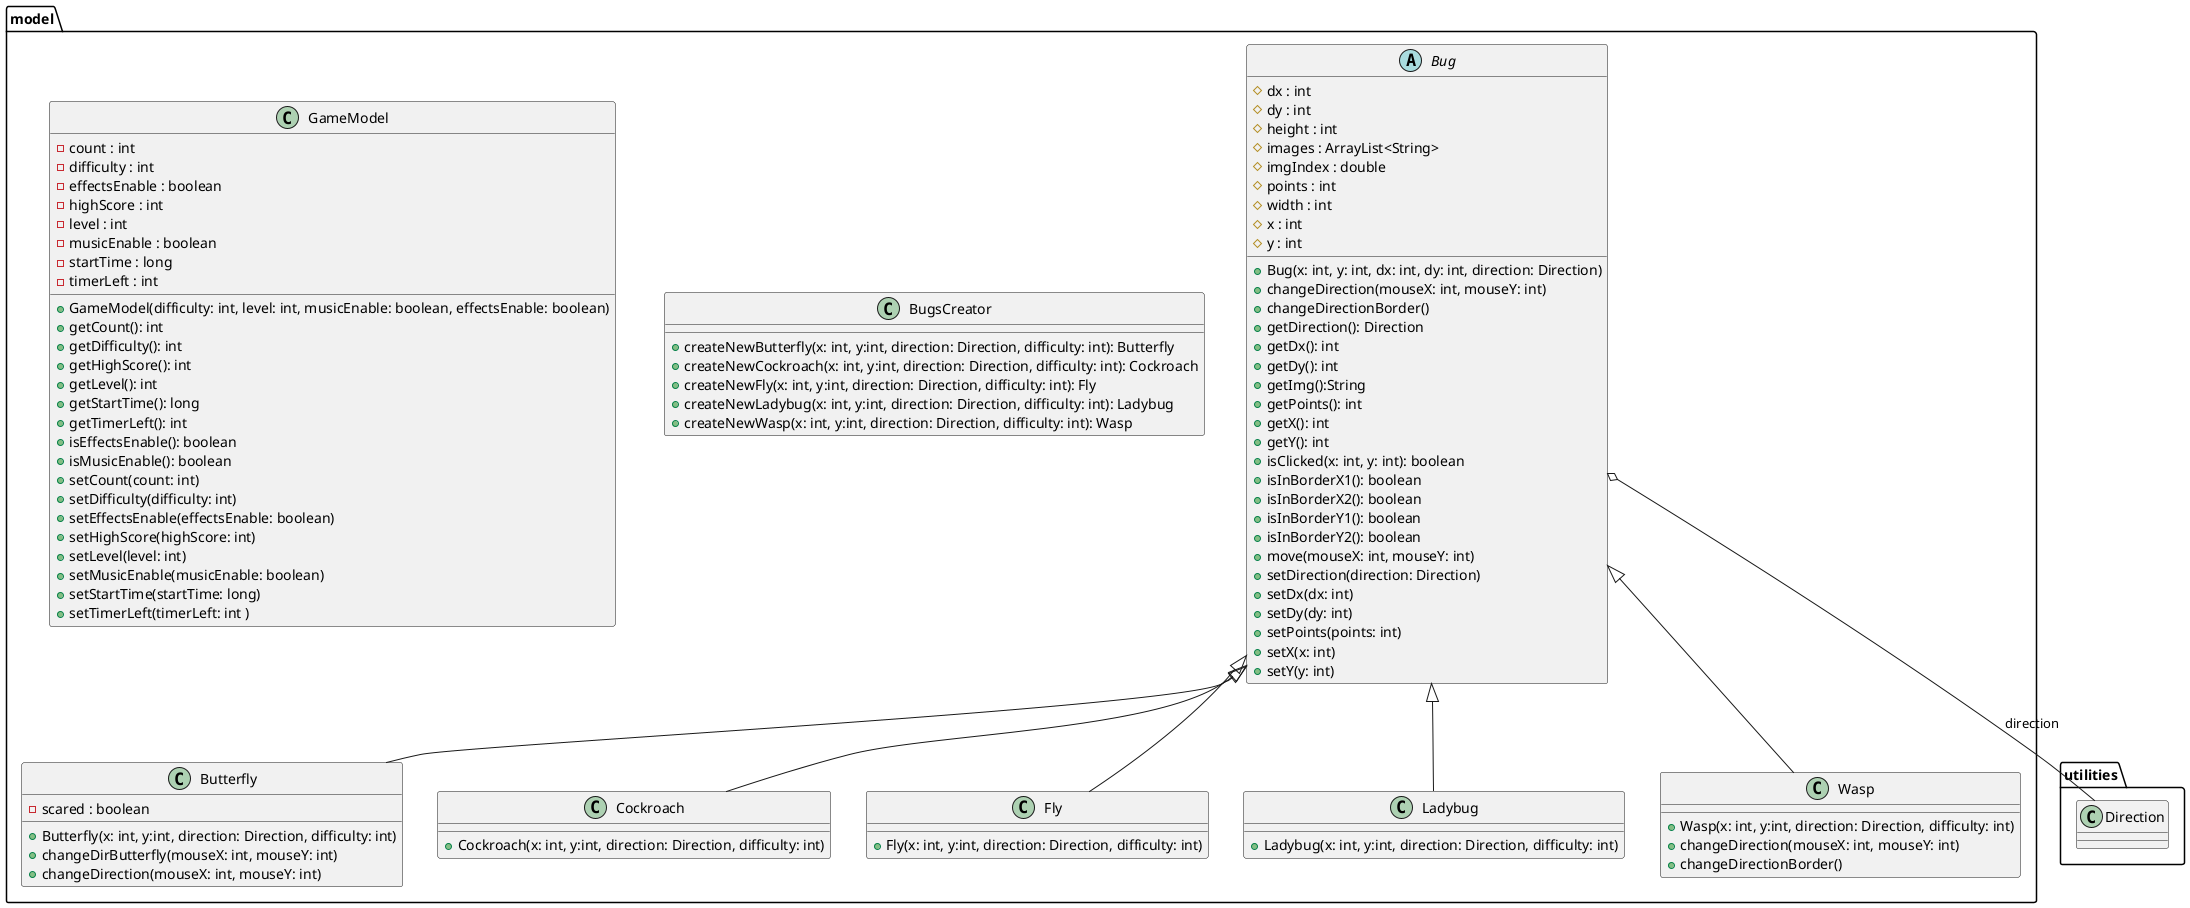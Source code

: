 @startuml

 namespace model {
      abstract class model.Bug {
          # dx : int
          # dy : int
          # height : int
          # images : ArrayList<String>
          # imgIndex : double
          # points : int
          # width : int
          # x : int
          # y : int
          + Bug(x: int, y: int, dx: int, dy: int, direction: Direction)
          + changeDirection(mouseX: int, mouseY: int)
          + changeDirectionBorder()
          + getDirection(): Direction
          + getDx(): int
          + getDy(): int
          + getImg():String
          + getPoints(): int
          + getX(): int
          + getY(): int
          + isClicked(x: int, y: int): boolean
          + isInBorderX1(): boolean
          + isInBorderX2(): boolean
          + isInBorderY1(): boolean
          + isInBorderY2(): boolean
          + move(mouseX: int, mouseY: int)
          + setDirection(direction: Direction)
          + setDx(dx: int)
          + setDy(dy: int)
          + setPoints(points: int)
          + setX(x: int)
          + setY(y: int)
      }
    }
  

  namespace model {
      class model.BugsCreator {
          + createNewButterfly(x: int, y:int, direction: Direction, difficulty: int): Butterfly
          + createNewCockroach(x: int, y:int, direction: Direction, difficulty: int): Cockroach
          + createNewFly(x: int, y:int, direction: Direction, difficulty: int): Fly
          + createNewLadybug(x: int, y:int, direction: Direction, difficulty: int): Ladybug
          + createNewWasp(x: int, y:int, direction: Direction, difficulty: int): Wasp
      }
    }
  

  namespace model {
      class model.Butterfly {
          - scared : boolean
          + Butterfly(x: int, y:int, direction: Direction, difficulty: int)
          + changeDirButterfly(mouseX: int, mouseY: int)
          + changeDirection(mouseX: int, mouseY: int)
      }
    }
  

  namespace model {
      class model.Cockroach {
          + Cockroach(x: int, y:int, direction: Direction, difficulty: int)
      }
    }
  

  namespace model {
      class model.Fly {
          + Fly(x: int, y:int, direction: Direction, difficulty: int)
      }
    }
  

  namespace model {
      class model.GameModel {
          - count : int
          - difficulty : int
          - effectsEnable : boolean
          - highScore : int
          - level : int
          - musicEnable : boolean
          - startTime : long
          - timerLeft : int
          + GameModel(difficulty: int, level: int, musicEnable: boolean, effectsEnable: boolean)
          + getCount(): int
          + getDifficulty(): int
          + getHighScore(): int
          + getLevel(): int
          + getStartTime(): long
          + getTimerLeft(): int
          + isEffectsEnable(): boolean
          + isMusicEnable(): boolean
          + setCount(count: int)
          + setDifficulty(difficulty: int)
          + setEffectsEnable(effectsEnable: boolean)
          + setHighScore(highScore: int)
          + setLevel(level: int)
          + setMusicEnable(musicEnable: boolean)
          + setStartTime(startTime: long)
          + setTimerLeft(timerLeft: int )
      }
    }
  

  namespace model {
      class model.Ladybug {
          + Ladybug(x: int, y:int, direction: Direction, difficulty: int)
      }
    }
  

  namespace model {
      class model.Wasp {
          + Wasp(x: int, y:int, direction: Direction, difficulty: int)
          + changeDirection(mouseX: int, mouseY: int)
          + changeDirectionBorder()
      }
    }
  

  model.Bug o-- utilities.Direction : direction
  model.Butterfly -up-|> model.Bug
  model.Cockroach -up-|> model.Bug
  model.Fly -up-|> model.Bug
  model.Ladybug -up-|> model.Bug
  model.Wasp -up-|> model.Bug



@enduml
